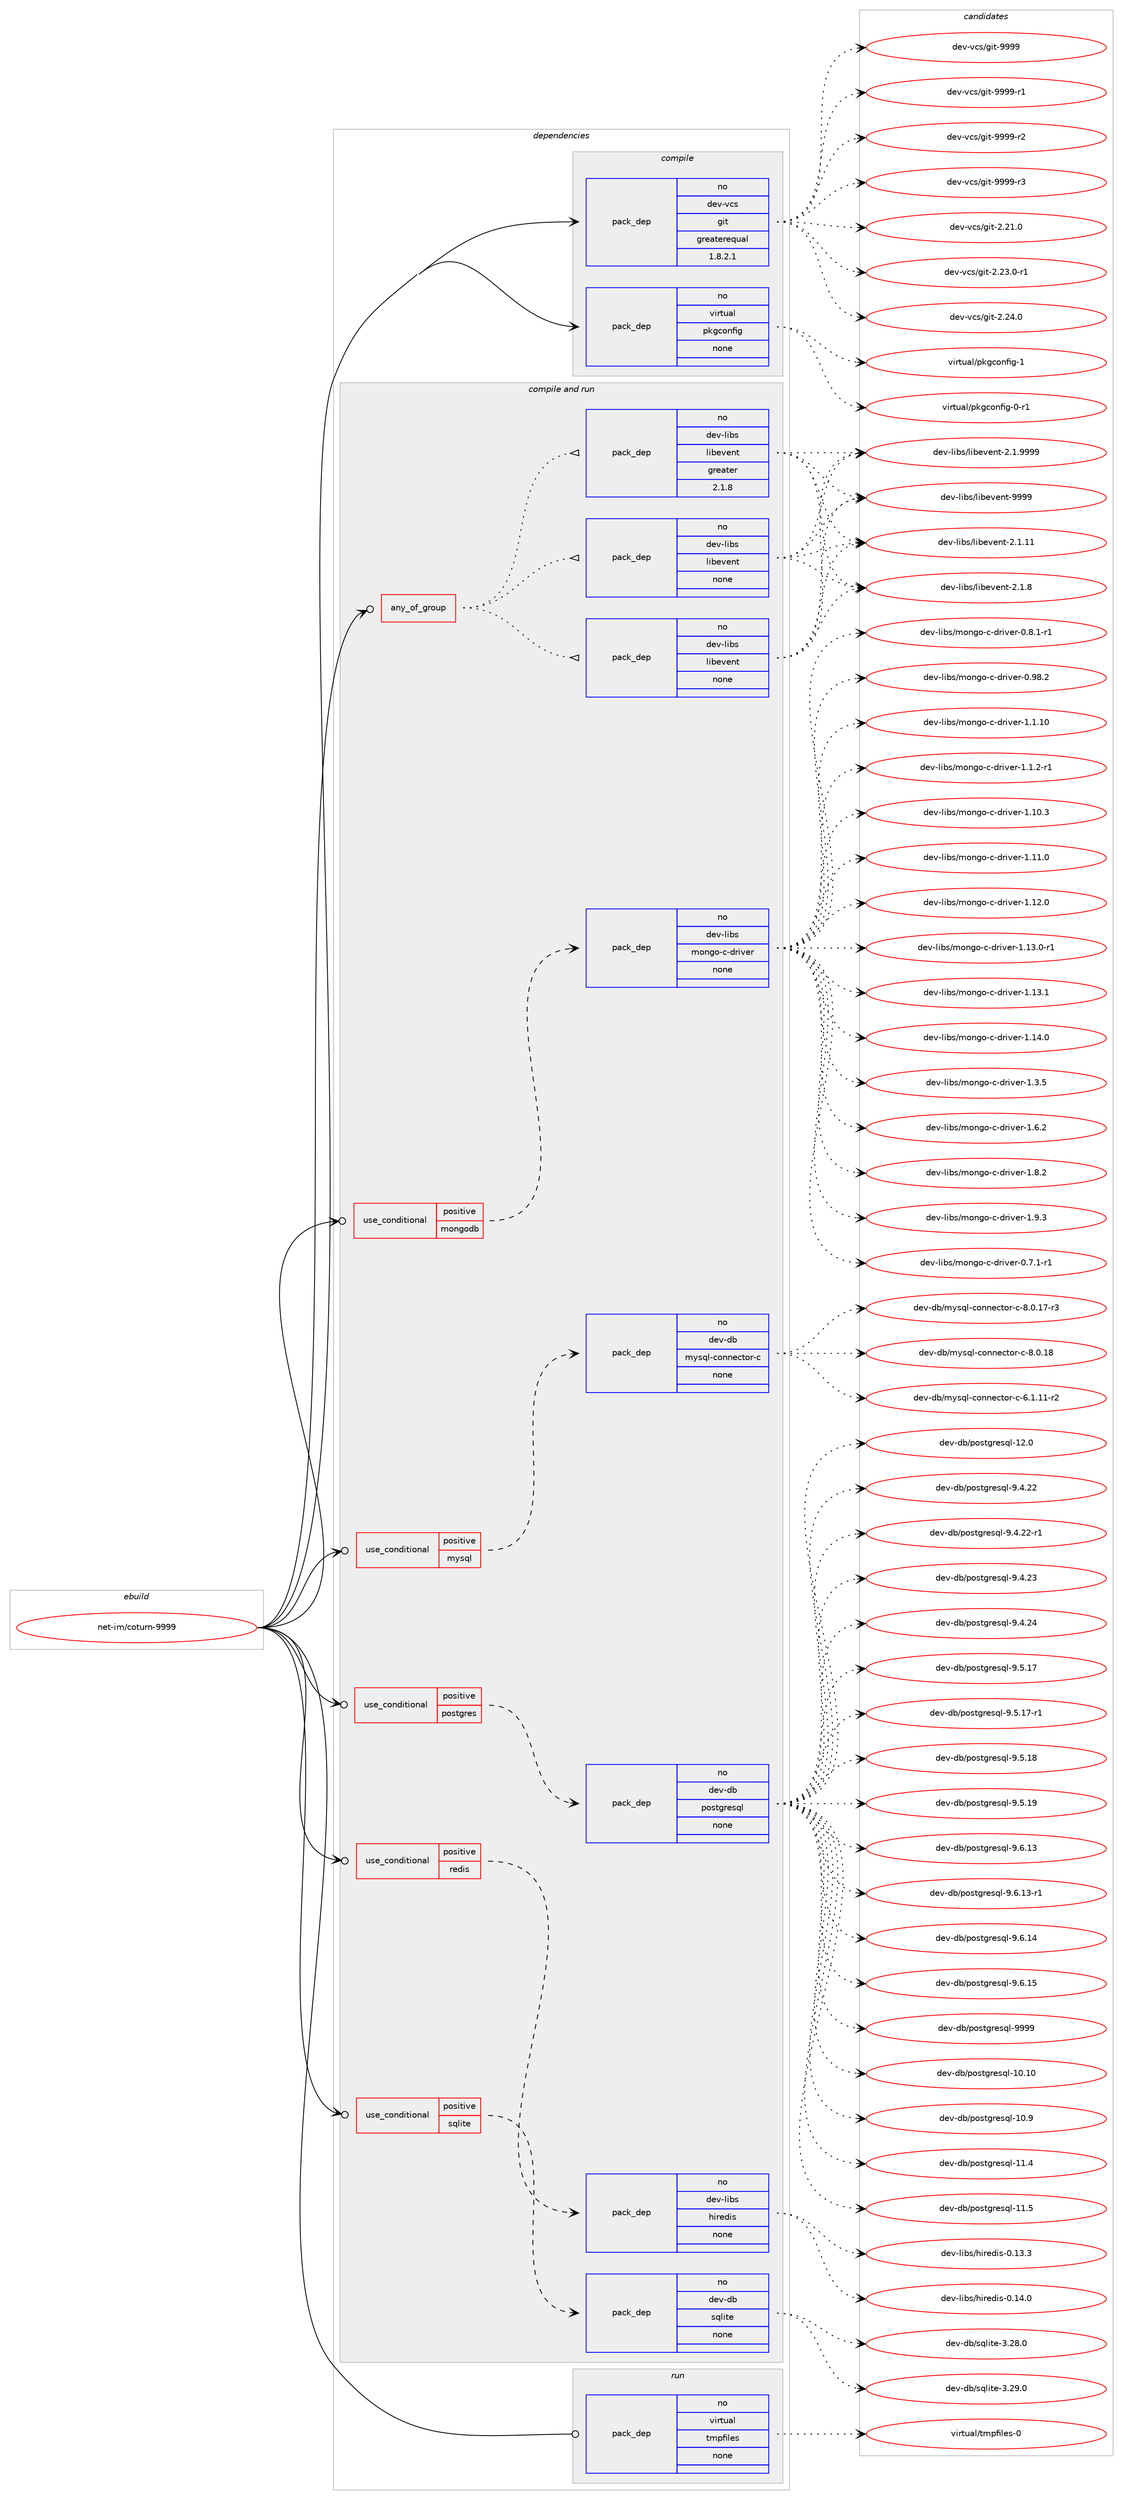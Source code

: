 digraph prolog {

# *************
# Graph options
# *************

newrank=true;
concentrate=true;
compound=true;
graph [rankdir=LR,fontname=Helvetica,fontsize=10,ranksep=1.5];#, ranksep=2.5, nodesep=0.2];
edge  [arrowhead=vee];
node  [fontname=Helvetica,fontsize=10];

# **********
# The ebuild
# **********

subgraph cluster_leftcol {
color=gray;
rank=same;
label=<<i>ebuild</i>>;
id [label="net-im/coturn-9999", color=red, width=4, href="../net-im/coturn-9999.svg"];
}

# ****************
# The dependencies
# ****************

subgraph cluster_midcol {
color=gray;
label=<<i>dependencies</i>>;
subgraph cluster_compile {
fillcolor="#eeeeee";
style=filled;
label=<<i>compile</i>>;
subgraph pack607254 {
dependency821920 [label=<<TABLE BORDER="0" CELLBORDER="1" CELLSPACING="0" CELLPADDING="4" WIDTH="220"><TR><TD ROWSPAN="6" CELLPADDING="30">pack_dep</TD></TR><TR><TD WIDTH="110">no</TD></TR><TR><TD>dev-vcs</TD></TR><TR><TD>git</TD></TR><TR><TD>greaterequal</TD></TR><TR><TD>1.8.2.1</TD></TR></TABLE>>, shape=none, color=blue];
}
id:e -> dependency821920:w [weight=20,style="solid",arrowhead="vee"];
subgraph pack607255 {
dependency821921 [label=<<TABLE BORDER="0" CELLBORDER="1" CELLSPACING="0" CELLPADDING="4" WIDTH="220"><TR><TD ROWSPAN="6" CELLPADDING="30">pack_dep</TD></TR><TR><TD WIDTH="110">no</TD></TR><TR><TD>virtual</TD></TR><TR><TD>pkgconfig</TD></TR><TR><TD>none</TD></TR><TR><TD></TD></TR></TABLE>>, shape=none, color=blue];
}
id:e -> dependency821921:w [weight=20,style="solid",arrowhead="vee"];
}
subgraph cluster_compileandrun {
fillcolor="#eeeeee";
style=filled;
label=<<i>compile and run</i>>;
subgraph any13937 {
dependency821922 [label=<<TABLE BORDER="0" CELLBORDER="1" CELLSPACING="0" CELLPADDING="4"><TR><TD CELLPADDING="10">any_of_group</TD></TR></TABLE>>, shape=none, color=red];subgraph pack607256 {
dependency821923 [label=<<TABLE BORDER="0" CELLBORDER="1" CELLSPACING="0" CELLPADDING="4" WIDTH="220"><TR><TD ROWSPAN="6" CELLPADDING="30">pack_dep</TD></TR><TR><TD WIDTH="110">no</TD></TR><TR><TD>dev-libs</TD></TR><TR><TD>libevent</TD></TR><TR><TD>none</TD></TR><TR><TD></TD></TR></TABLE>>, shape=none, color=blue];
}
dependency821922:e -> dependency821923:w [weight=20,style="dotted",arrowhead="oinv"];
subgraph pack607257 {
dependency821924 [label=<<TABLE BORDER="0" CELLBORDER="1" CELLSPACING="0" CELLPADDING="4" WIDTH="220"><TR><TD ROWSPAN="6" CELLPADDING="30">pack_dep</TD></TR><TR><TD WIDTH="110">no</TD></TR><TR><TD>dev-libs</TD></TR><TR><TD>libevent</TD></TR><TR><TD>none</TD></TR><TR><TD></TD></TR></TABLE>>, shape=none, color=blue];
}
dependency821922:e -> dependency821924:w [weight=20,style="dotted",arrowhead="oinv"];
subgraph pack607258 {
dependency821925 [label=<<TABLE BORDER="0" CELLBORDER="1" CELLSPACING="0" CELLPADDING="4" WIDTH="220"><TR><TD ROWSPAN="6" CELLPADDING="30">pack_dep</TD></TR><TR><TD WIDTH="110">no</TD></TR><TR><TD>dev-libs</TD></TR><TR><TD>libevent</TD></TR><TR><TD>greater</TD></TR><TR><TD>2.1.8</TD></TR></TABLE>>, shape=none, color=blue];
}
dependency821922:e -> dependency821925:w [weight=20,style="dotted",arrowhead="oinv"];
}
id:e -> dependency821922:w [weight=20,style="solid",arrowhead="odotvee"];
subgraph cond200278 {
dependency821926 [label=<<TABLE BORDER="0" CELLBORDER="1" CELLSPACING="0" CELLPADDING="4"><TR><TD ROWSPAN="3" CELLPADDING="10">use_conditional</TD></TR><TR><TD>positive</TD></TR><TR><TD>mongodb</TD></TR></TABLE>>, shape=none, color=red];
subgraph pack607259 {
dependency821927 [label=<<TABLE BORDER="0" CELLBORDER="1" CELLSPACING="0" CELLPADDING="4" WIDTH="220"><TR><TD ROWSPAN="6" CELLPADDING="30">pack_dep</TD></TR><TR><TD WIDTH="110">no</TD></TR><TR><TD>dev-libs</TD></TR><TR><TD>mongo-c-driver</TD></TR><TR><TD>none</TD></TR><TR><TD></TD></TR></TABLE>>, shape=none, color=blue];
}
dependency821926:e -> dependency821927:w [weight=20,style="dashed",arrowhead="vee"];
}
id:e -> dependency821926:w [weight=20,style="solid",arrowhead="odotvee"];
subgraph cond200279 {
dependency821928 [label=<<TABLE BORDER="0" CELLBORDER="1" CELLSPACING="0" CELLPADDING="4"><TR><TD ROWSPAN="3" CELLPADDING="10">use_conditional</TD></TR><TR><TD>positive</TD></TR><TR><TD>mysql</TD></TR></TABLE>>, shape=none, color=red];
subgraph pack607260 {
dependency821929 [label=<<TABLE BORDER="0" CELLBORDER="1" CELLSPACING="0" CELLPADDING="4" WIDTH="220"><TR><TD ROWSPAN="6" CELLPADDING="30">pack_dep</TD></TR><TR><TD WIDTH="110">no</TD></TR><TR><TD>dev-db</TD></TR><TR><TD>mysql-connector-c</TD></TR><TR><TD>none</TD></TR><TR><TD></TD></TR></TABLE>>, shape=none, color=blue];
}
dependency821928:e -> dependency821929:w [weight=20,style="dashed",arrowhead="vee"];
}
id:e -> dependency821928:w [weight=20,style="solid",arrowhead="odotvee"];
subgraph cond200280 {
dependency821930 [label=<<TABLE BORDER="0" CELLBORDER="1" CELLSPACING="0" CELLPADDING="4"><TR><TD ROWSPAN="3" CELLPADDING="10">use_conditional</TD></TR><TR><TD>positive</TD></TR><TR><TD>postgres</TD></TR></TABLE>>, shape=none, color=red];
subgraph pack607261 {
dependency821931 [label=<<TABLE BORDER="0" CELLBORDER="1" CELLSPACING="0" CELLPADDING="4" WIDTH="220"><TR><TD ROWSPAN="6" CELLPADDING="30">pack_dep</TD></TR><TR><TD WIDTH="110">no</TD></TR><TR><TD>dev-db</TD></TR><TR><TD>postgresql</TD></TR><TR><TD>none</TD></TR><TR><TD></TD></TR></TABLE>>, shape=none, color=blue];
}
dependency821930:e -> dependency821931:w [weight=20,style="dashed",arrowhead="vee"];
}
id:e -> dependency821930:w [weight=20,style="solid",arrowhead="odotvee"];
subgraph cond200281 {
dependency821932 [label=<<TABLE BORDER="0" CELLBORDER="1" CELLSPACING="0" CELLPADDING="4"><TR><TD ROWSPAN="3" CELLPADDING="10">use_conditional</TD></TR><TR><TD>positive</TD></TR><TR><TD>redis</TD></TR></TABLE>>, shape=none, color=red];
subgraph pack607262 {
dependency821933 [label=<<TABLE BORDER="0" CELLBORDER="1" CELLSPACING="0" CELLPADDING="4" WIDTH="220"><TR><TD ROWSPAN="6" CELLPADDING="30">pack_dep</TD></TR><TR><TD WIDTH="110">no</TD></TR><TR><TD>dev-libs</TD></TR><TR><TD>hiredis</TD></TR><TR><TD>none</TD></TR><TR><TD></TD></TR></TABLE>>, shape=none, color=blue];
}
dependency821932:e -> dependency821933:w [weight=20,style="dashed",arrowhead="vee"];
}
id:e -> dependency821932:w [weight=20,style="solid",arrowhead="odotvee"];
subgraph cond200282 {
dependency821934 [label=<<TABLE BORDER="0" CELLBORDER="1" CELLSPACING="0" CELLPADDING="4"><TR><TD ROWSPAN="3" CELLPADDING="10">use_conditional</TD></TR><TR><TD>positive</TD></TR><TR><TD>sqlite</TD></TR></TABLE>>, shape=none, color=red];
subgraph pack607263 {
dependency821935 [label=<<TABLE BORDER="0" CELLBORDER="1" CELLSPACING="0" CELLPADDING="4" WIDTH="220"><TR><TD ROWSPAN="6" CELLPADDING="30">pack_dep</TD></TR><TR><TD WIDTH="110">no</TD></TR><TR><TD>dev-db</TD></TR><TR><TD>sqlite</TD></TR><TR><TD>none</TD></TR><TR><TD></TD></TR></TABLE>>, shape=none, color=blue];
}
dependency821934:e -> dependency821935:w [weight=20,style="dashed",arrowhead="vee"];
}
id:e -> dependency821934:w [weight=20,style="solid",arrowhead="odotvee"];
}
subgraph cluster_run {
fillcolor="#eeeeee";
style=filled;
label=<<i>run</i>>;
subgraph pack607264 {
dependency821936 [label=<<TABLE BORDER="0" CELLBORDER="1" CELLSPACING="0" CELLPADDING="4" WIDTH="220"><TR><TD ROWSPAN="6" CELLPADDING="30">pack_dep</TD></TR><TR><TD WIDTH="110">no</TD></TR><TR><TD>virtual</TD></TR><TR><TD>tmpfiles</TD></TR><TR><TD>none</TD></TR><TR><TD></TD></TR></TABLE>>, shape=none, color=blue];
}
id:e -> dependency821936:w [weight=20,style="solid",arrowhead="odot"];
}
}

# **************
# The candidates
# **************

subgraph cluster_choices {
rank=same;
color=gray;
label=<<i>candidates</i>>;

subgraph choice607254 {
color=black;
nodesep=1;
choice10010111845118991154710310511645504650494648 [label="dev-vcs/git-2.21.0", color=red, width=4,href="../dev-vcs/git-2.21.0.svg"];
choice100101118451189911547103105116455046505146484511449 [label="dev-vcs/git-2.23.0-r1", color=red, width=4,href="../dev-vcs/git-2.23.0-r1.svg"];
choice10010111845118991154710310511645504650524648 [label="dev-vcs/git-2.24.0", color=red, width=4,href="../dev-vcs/git-2.24.0.svg"];
choice1001011184511899115471031051164557575757 [label="dev-vcs/git-9999", color=red, width=4,href="../dev-vcs/git-9999.svg"];
choice10010111845118991154710310511645575757574511449 [label="dev-vcs/git-9999-r1", color=red, width=4,href="../dev-vcs/git-9999-r1.svg"];
choice10010111845118991154710310511645575757574511450 [label="dev-vcs/git-9999-r2", color=red, width=4,href="../dev-vcs/git-9999-r2.svg"];
choice10010111845118991154710310511645575757574511451 [label="dev-vcs/git-9999-r3", color=red, width=4,href="../dev-vcs/git-9999-r3.svg"];
dependency821920:e -> choice10010111845118991154710310511645504650494648:w [style=dotted,weight="100"];
dependency821920:e -> choice100101118451189911547103105116455046505146484511449:w [style=dotted,weight="100"];
dependency821920:e -> choice10010111845118991154710310511645504650524648:w [style=dotted,weight="100"];
dependency821920:e -> choice1001011184511899115471031051164557575757:w [style=dotted,weight="100"];
dependency821920:e -> choice10010111845118991154710310511645575757574511449:w [style=dotted,weight="100"];
dependency821920:e -> choice10010111845118991154710310511645575757574511450:w [style=dotted,weight="100"];
dependency821920:e -> choice10010111845118991154710310511645575757574511451:w [style=dotted,weight="100"];
}
subgraph choice607255 {
color=black;
nodesep=1;
choice11810511411611797108471121071039911111010210510345484511449 [label="virtual/pkgconfig-0-r1", color=red, width=4,href="../virtual/pkgconfig-0-r1.svg"];
choice1181051141161179710847112107103991111101021051034549 [label="virtual/pkgconfig-1", color=red, width=4,href="../virtual/pkgconfig-1.svg"];
dependency821921:e -> choice11810511411611797108471121071039911111010210510345484511449:w [style=dotted,weight="100"];
dependency821921:e -> choice1181051141161179710847112107103991111101021051034549:w [style=dotted,weight="100"];
}
subgraph choice607256 {
color=black;
nodesep=1;
choice1001011184510810598115471081059810111810111011645504649464949 [label="dev-libs/libevent-2.1.11", color=red, width=4,href="../dev-libs/libevent-2.1.11.svg"];
choice10010111845108105981154710810598101118101110116455046494656 [label="dev-libs/libevent-2.1.8", color=red, width=4,href="../dev-libs/libevent-2.1.8.svg"];
choice10010111845108105981154710810598101118101110116455046494657575757 [label="dev-libs/libevent-2.1.9999", color=red, width=4,href="../dev-libs/libevent-2.1.9999.svg"];
choice100101118451081059811547108105981011181011101164557575757 [label="dev-libs/libevent-9999", color=red, width=4,href="../dev-libs/libevent-9999.svg"];
dependency821923:e -> choice1001011184510810598115471081059810111810111011645504649464949:w [style=dotted,weight="100"];
dependency821923:e -> choice10010111845108105981154710810598101118101110116455046494656:w [style=dotted,weight="100"];
dependency821923:e -> choice10010111845108105981154710810598101118101110116455046494657575757:w [style=dotted,weight="100"];
dependency821923:e -> choice100101118451081059811547108105981011181011101164557575757:w [style=dotted,weight="100"];
}
subgraph choice607257 {
color=black;
nodesep=1;
choice1001011184510810598115471081059810111810111011645504649464949 [label="dev-libs/libevent-2.1.11", color=red, width=4,href="../dev-libs/libevent-2.1.11.svg"];
choice10010111845108105981154710810598101118101110116455046494656 [label="dev-libs/libevent-2.1.8", color=red, width=4,href="../dev-libs/libevent-2.1.8.svg"];
choice10010111845108105981154710810598101118101110116455046494657575757 [label="dev-libs/libevent-2.1.9999", color=red, width=4,href="../dev-libs/libevent-2.1.9999.svg"];
choice100101118451081059811547108105981011181011101164557575757 [label="dev-libs/libevent-9999", color=red, width=4,href="../dev-libs/libevent-9999.svg"];
dependency821924:e -> choice1001011184510810598115471081059810111810111011645504649464949:w [style=dotted,weight="100"];
dependency821924:e -> choice10010111845108105981154710810598101118101110116455046494656:w [style=dotted,weight="100"];
dependency821924:e -> choice10010111845108105981154710810598101118101110116455046494657575757:w [style=dotted,weight="100"];
dependency821924:e -> choice100101118451081059811547108105981011181011101164557575757:w [style=dotted,weight="100"];
}
subgraph choice607258 {
color=black;
nodesep=1;
choice1001011184510810598115471081059810111810111011645504649464949 [label="dev-libs/libevent-2.1.11", color=red, width=4,href="../dev-libs/libevent-2.1.11.svg"];
choice10010111845108105981154710810598101118101110116455046494656 [label="dev-libs/libevent-2.1.8", color=red, width=4,href="../dev-libs/libevent-2.1.8.svg"];
choice10010111845108105981154710810598101118101110116455046494657575757 [label="dev-libs/libevent-2.1.9999", color=red, width=4,href="../dev-libs/libevent-2.1.9999.svg"];
choice100101118451081059811547108105981011181011101164557575757 [label="dev-libs/libevent-9999", color=red, width=4,href="../dev-libs/libevent-9999.svg"];
dependency821925:e -> choice1001011184510810598115471081059810111810111011645504649464949:w [style=dotted,weight="100"];
dependency821925:e -> choice10010111845108105981154710810598101118101110116455046494656:w [style=dotted,weight="100"];
dependency821925:e -> choice10010111845108105981154710810598101118101110116455046494657575757:w [style=dotted,weight="100"];
dependency821925:e -> choice100101118451081059811547108105981011181011101164557575757:w [style=dotted,weight="100"];
}
subgraph choice607259 {
color=black;
nodesep=1;
choice1001011184510810598115471091111101031114599451001141051181011144548465546494511449 [label="dev-libs/mongo-c-driver-0.7.1-r1", color=red, width=4,href="../dev-libs/mongo-c-driver-0.7.1-r1.svg"];
choice1001011184510810598115471091111101031114599451001141051181011144548465646494511449 [label="dev-libs/mongo-c-driver-0.8.1-r1", color=red, width=4,href="../dev-libs/mongo-c-driver-0.8.1-r1.svg"];
choice10010111845108105981154710911111010311145994510011410511810111445484657564650 [label="dev-libs/mongo-c-driver-0.98.2", color=red, width=4,href="../dev-libs/mongo-c-driver-0.98.2.svg"];
choice10010111845108105981154710911111010311145994510011410511810111445494649464948 [label="dev-libs/mongo-c-driver-1.1.10", color=red, width=4,href="../dev-libs/mongo-c-driver-1.1.10.svg"];
choice1001011184510810598115471091111101031114599451001141051181011144549464946504511449 [label="dev-libs/mongo-c-driver-1.1.2-r1", color=red, width=4,href="../dev-libs/mongo-c-driver-1.1.2-r1.svg"];
choice10010111845108105981154710911111010311145994510011410511810111445494649484651 [label="dev-libs/mongo-c-driver-1.10.3", color=red, width=4,href="../dev-libs/mongo-c-driver-1.10.3.svg"];
choice10010111845108105981154710911111010311145994510011410511810111445494649494648 [label="dev-libs/mongo-c-driver-1.11.0", color=red, width=4,href="../dev-libs/mongo-c-driver-1.11.0.svg"];
choice10010111845108105981154710911111010311145994510011410511810111445494649504648 [label="dev-libs/mongo-c-driver-1.12.0", color=red, width=4,href="../dev-libs/mongo-c-driver-1.12.0.svg"];
choice100101118451081059811547109111110103111459945100114105118101114454946495146484511449 [label="dev-libs/mongo-c-driver-1.13.0-r1", color=red, width=4,href="../dev-libs/mongo-c-driver-1.13.0-r1.svg"];
choice10010111845108105981154710911111010311145994510011410511810111445494649514649 [label="dev-libs/mongo-c-driver-1.13.1", color=red, width=4,href="../dev-libs/mongo-c-driver-1.13.1.svg"];
choice10010111845108105981154710911111010311145994510011410511810111445494649524648 [label="dev-libs/mongo-c-driver-1.14.0", color=red, width=4,href="../dev-libs/mongo-c-driver-1.14.0.svg"];
choice100101118451081059811547109111110103111459945100114105118101114454946514653 [label="dev-libs/mongo-c-driver-1.3.5", color=red, width=4,href="../dev-libs/mongo-c-driver-1.3.5.svg"];
choice100101118451081059811547109111110103111459945100114105118101114454946544650 [label="dev-libs/mongo-c-driver-1.6.2", color=red, width=4,href="../dev-libs/mongo-c-driver-1.6.2.svg"];
choice100101118451081059811547109111110103111459945100114105118101114454946564650 [label="dev-libs/mongo-c-driver-1.8.2", color=red, width=4,href="../dev-libs/mongo-c-driver-1.8.2.svg"];
choice100101118451081059811547109111110103111459945100114105118101114454946574651 [label="dev-libs/mongo-c-driver-1.9.3", color=red, width=4,href="../dev-libs/mongo-c-driver-1.9.3.svg"];
dependency821927:e -> choice1001011184510810598115471091111101031114599451001141051181011144548465546494511449:w [style=dotted,weight="100"];
dependency821927:e -> choice1001011184510810598115471091111101031114599451001141051181011144548465646494511449:w [style=dotted,weight="100"];
dependency821927:e -> choice10010111845108105981154710911111010311145994510011410511810111445484657564650:w [style=dotted,weight="100"];
dependency821927:e -> choice10010111845108105981154710911111010311145994510011410511810111445494649464948:w [style=dotted,weight="100"];
dependency821927:e -> choice1001011184510810598115471091111101031114599451001141051181011144549464946504511449:w [style=dotted,weight="100"];
dependency821927:e -> choice10010111845108105981154710911111010311145994510011410511810111445494649484651:w [style=dotted,weight="100"];
dependency821927:e -> choice10010111845108105981154710911111010311145994510011410511810111445494649494648:w [style=dotted,weight="100"];
dependency821927:e -> choice10010111845108105981154710911111010311145994510011410511810111445494649504648:w [style=dotted,weight="100"];
dependency821927:e -> choice100101118451081059811547109111110103111459945100114105118101114454946495146484511449:w [style=dotted,weight="100"];
dependency821927:e -> choice10010111845108105981154710911111010311145994510011410511810111445494649514649:w [style=dotted,weight="100"];
dependency821927:e -> choice10010111845108105981154710911111010311145994510011410511810111445494649524648:w [style=dotted,weight="100"];
dependency821927:e -> choice100101118451081059811547109111110103111459945100114105118101114454946514653:w [style=dotted,weight="100"];
dependency821927:e -> choice100101118451081059811547109111110103111459945100114105118101114454946544650:w [style=dotted,weight="100"];
dependency821927:e -> choice100101118451081059811547109111110103111459945100114105118101114454946564650:w [style=dotted,weight="100"];
dependency821927:e -> choice100101118451081059811547109111110103111459945100114105118101114454946574651:w [style=dotted,weight="100"];
}
subgraph choice607260 {
color=black;
nodesep=1;
choice1001011184510098471091211151131084599111110110101991161111144599455446494649494511450 [label="dev-db/mysql-connector-c-6.1.11-r2", color=red, width=4,href="../dev-db/mysql-connector-c-6.1.11-r2.svg"];
choice1001011184510098471091211151131084599111110110101991161111144599455646484649554511451 [label="dev-db/mysql-connector-c-8.0.17-r3", color=red, width=4,href="../dev-db/mysql-connector-c-8.0.17-r3.svg"];
choice100101118451009847109121115113108459911111011010199116111114459945564648464956 [label="dev-db/mysql-connector-c-8.0.18", color=red, width=4,href="../dev-db/mysql-connector-c-8.0.18.svg"];
dependency821929:e -> choice1001011184510098471091211151131084599111110110101991161111144599455446494649494511450:w [style=dotted,weight="100"];
dependency821929:e -> choice1001011184510098471091211151131084599111110110101991161111144599455646484649554511451:w [style=dotted,weight="100"];
dependency821929:e -> choice100101118451009847109121115113108459911111011010199116111114459945564648464956:w [style=dotted,weight="100"];
}
subgraph choice607261 {
color=black;
nodesep=1;
choice100101118451009847112111115116103114101115113108454948464948 [label="dev-db/postgresql-10.10", color=red, width=4,href="../dev-db/postgresql-10.10.svg"];
choice1001011184510098471121111151161031141011151131084549484657 [label="dev-db/postgresql-10.9", color=red, width=4,href="../dev-db/postgresql-10.9.svg"];
choice1001011184510098471121111151161031141011151131084549494652 [label="dev-db/postgresql-11.4", color=red, width=4,href="../dev-db/postgresql-11.4.svg"];
choice1001011184510098471121111151161031141011151131084549494653 [label="dev-db/postgresql-11.5", color=red, width=4,href="../dev-db/postgresql-11.5.svg"];
choice1001011184510098471121111151161031141011151131084549504648 [label="dev-db/postgresql-12.0", color=red, width=4,href="../dev-db/postgresql-12.0.svg"];
choice10010111845100984711211111511610311410111511310845574652465050 [label="dev-db/postgresql-9.4.22", color=red, width=4,href="../dev-db/postgresql-9.4.22.svg"];
choice100101118451009847112111115116103114101115113108455746524650504511449 [label="dev-db/postgresql-9.4.22-r1", color=red, width=4,href="../dev-db/postgresql-9.4.22-r1.svg"];
choice10010111845100984711211111511610311410111511310845574652465051 [label="dev-db/postgresql-9.4.23", color=red, width=4,href="../dev-db/postgresql-9.4.23.svg"];
choice10010111845100984711211111511610311410111511310845574652465052 [label="dev-db/postgresql-9.4.24", color=red, width=4,href="../dev-db/postgresql-9.4.24.svg"];
choice10010111845100984711211111511610311410111511310845574653464955 [label="dev-db/postgresql-9.5.17", color=red, width=4,href="../dev-db/postgresql-9.5.17.svg"];
choice100101118451009847112111115116103114101115113108455746534649554511449 [label="dev-db/postgresql-9.5.17-r1", color=red, width=4,href="../dev-db/postgresql-9.5.17-r1.svg"];
choice10010111845100984711211111511610311410111511310845574653464956 [label="dev-db/postgresql-9.5.18", color=red, width=4,href="../dev-db/postgresql-9.5.18.svg"];
choice10010111845100984711211111511610311410111511310845574653464957 [label="dev-db/postgresql-9.5.19", color=red, width=4,href="../dev-db/postgresql-9.5.19.svg"];
choice10010111845100984711211111511610311410111511310845574654464951 [label="dev-db/postgresql-9.6.13", color=red, width=4,href="../dev-db/postgresql-9.6.13.svg"];
choice100101118451009847112111115116103114101115113108455746544649514511449 [label="dev-db/postgresql-9.6.13-r1", color=red, width=4,href="../dev-db/postgresql-9.6.13-r1.svg"];
choice10010111845100984711211111511610311410111511310845574654464952 [label="dev-db/postgresql-9.6.14", color=red, width=4,href="../dev-db/postgresql-9.6.14.svg"];
choice10010111845100984711211111511610311410111511310845574654464953 [label="dev-db/postgresql-9.6.15", color=red, width=4,href="../dev-db/postgresql-9.6.15.svg"];
choice1001011184510098471121111151161031141011151131084557575757 [label="dev-db/postgresql-9999", color=red, width=4,href="../dev-db/postgresql-9999.svg"];
dependency821931:e -> choice100101118451009847112111115116103114101115113108454948464948:w [style=dotted,weight="100"];
dependency821931:e -> choice1001011184510098471121111151161031141011151131084549484657:w [style=dotted,weight="100"];
dependency821931:e -> choice1001011184510098471121111151161031141011151131084549494652:w [style=dotted,weight="100"];
dependency821931:e -> choice1001011184510098471121111151161031141011151131084549494653:w [style=dotted,weight="100"];
dependency821931:e -> choice1001011184510098471121111151161031141011151131084549504648:w [style=dotted,weight="100"];
dependency821931:e -> choice10010111845100984711211111511610311410111511310845574652465050:w [style=dotted,weight="100"];
dependency821931:e -> choice100101118451009847112111115116103114101115113108455746524650504511449:w [style=dotted,weight="100"];
dependency821931:e -> choice10010111845100984711211111511610311410111511310845574652465051:w [style=dotted,weight="100"];
dependency821931:e -> choice10010111845100984711211111511610311410111511310845574652465052:w [style=dotted,weight="100"];
dependency821931:e -> choice10010111845100984711211111511610311410111511310845574653464955:w [style=dotted,weight="100"];
dependency821931:e -> choice100101118451009847112111115116103114101115113108455746534649554511449:w [style=dotted,weight="100"];
dependency821931:e -> choice10010111845100984711211111511610311410111511310845574653464956:w [style=dotted,weight="100"];
dependency821931:e -> choice10010111845100984711211111511610311410111511310845574653464957:w [style=dotted,weight="100"];
dependency821931:e -> choice10010111845100984711211111511610311410111511310845574654464951:w [style=dotted,weight="100"];
dependency821931:e -> choice100101118451009847112111115116103114101115113108455746544649514511449:w [style=dotted,weight="100"];
dependency821931:e -> choice10010111845100984711211111511610311410111511310845574654464952:w [style=dotted,weight="100"];
dependency821931:e -> choice10010111845100984711211111511610311410111511310845574654464953:w [style=dotted,weight="100"];
dependency821931:e -> choice1001011184510098471121111151161031141011151131084557575757:w [style=dotted,weight="100"];
}
subgraph choice607262 {
color=black;
nodesep=1;
choice10010111845108105981154710410511410110010511545484649514651 [label="dev-libs/hiredis-0.13.3", color=red, width=4,href="../dev-libs/hiredis-0.13.3.svg"];
choice10010111845108105981154710410511410110010511545484649524648 [label="dev-libs/hiredis-0.14.0", color=red, width=4,href="../dev-libs/hiredis-0.14.0.svg"];
dependency821933:e -> choice10010111845108105981154710410511410110010511545484649514651:w [style=dotted,weight="100"];
dependency821933:e -> choice10010111845108105981154710410511410110010511545484649524648:w [style=dotted,weight="100"];
}
subgraph choice607263 {
color=black;
nodesep=1;
choice10010111845100984711511310810511610145514650564648 [label="dev-db/sqlite-3.28.0", color=red, width=4,href="../dev-db/sqlite-3.28.0.svg"];
choice10010111845100984711511310810511610145514650574648 [label="dev-db/sqlite-3.29.0", color=red, width=4,href="../dev-db/sqlite-3.29.0.svg"];
dependency821935:e -> choice10010111845100984711511310810511610145514650564648:w [style=dotted,weight="100"];
dependency821935:e -> choice10010111845100984711511310810511610145514650574648:w [style=dotted,weight="100"];
}
subgraph choice607264 {
color=black;
nodesep=1;
choice11810511411611797108471161091121021051081011154548 [label="virtual/tmpfiles-0", color=red, width=4,href="../virtual/tmpfiles-0.svg"];
dependency821936:e -> choice11810511411611797108471161091121021051081011154548:w [style=dotted,weight="100"];
}
}

}
